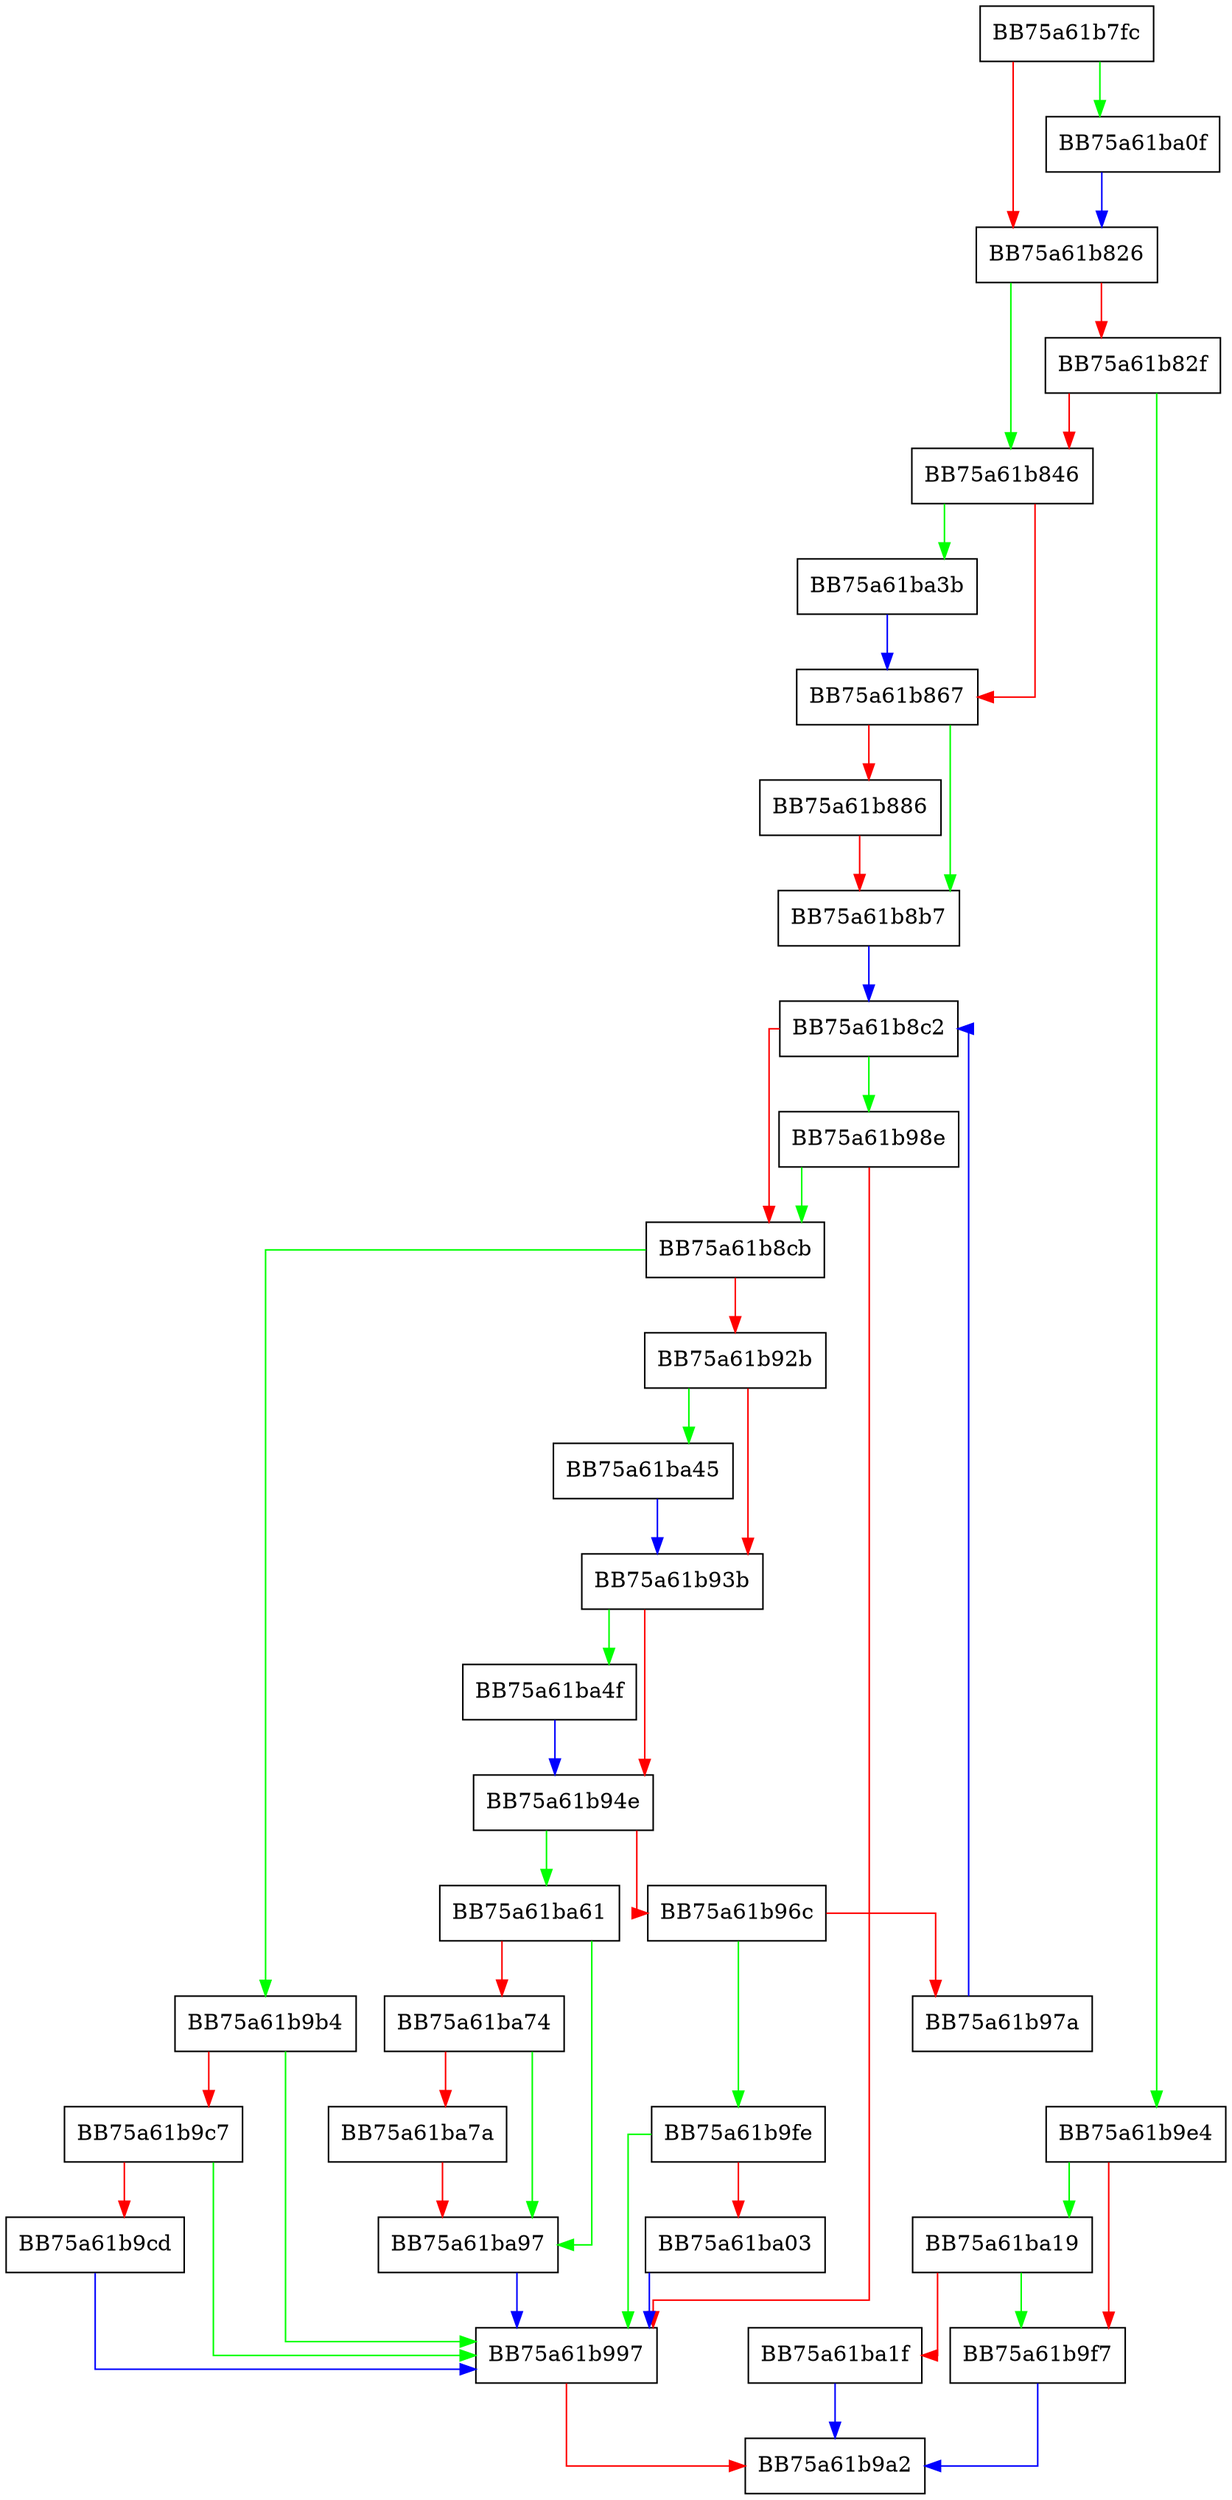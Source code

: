 digraph filterEx {
  node [shape="box"];
  graph [splines=ortho];
  BB75a61b7fc -> BB75a61ba0f [color="green"];
  BB75a61b7fc -> BB75a61b826 [color="red"];
  BB75a61b826 -> BB75a61b846 [color="green"];
  BB75a61b826 -> BB75a61b82f [color="red"];
  BB75a61b82f -> BB75a61b9e4 [color="green"];
  BB75a61b82f -> BB75a61b846 [color="red"];
  BB75a61b846 -> BB75a61ba3b [color="green"];
  BB75a61b846 -> BB75a61b867 [color="red"];
  BB75a61b867 -> BB75a61b8b7 [color="green"];
  BB75a61b867 -> BB75a61b886 [color="red"];
  BB75a61b886 -> BB75a61b8b7 [color="red"];
  BB75a61b8b7 -> BB75a61b8c2 [color="blue"];
  BB75a61b8c2 -> BB75a61b98e [color="green"];
  BB75a61b8c2 -> BB75a61b8cb [color="red"];
  BB75a61b8cb -> BB75a61b9b4 [color="green"];
  BB75a61b8cb -> BB75a61b92b [color="red"];
  BB75a61b92b -> BB75a61ba45 [color="green"];
  BB75a61b92b -> BB75a61b93b [color="red"];
  BB75a61b93b -> BB75a61ba4f [color="green"];
  BB75a61b93b -> BB75a61b94e [color="red"];
  BB75a61b94e -> BB75a61ba61 [color="green"];
  BB75a61b94e -> BB75a61b96c [color="red"];
  BB75a61b96c -> BB75a61b9fe [color="green"];
  BB75a61b96c -> BB75a61b97a [color="red"];
  BB75a61b97a -> BB75a61b8c2 [color="blue"];
  BB75a61b98e -> BB75a61b8cb [color="green"];
  BB75a61b98e -> BB75a61b997 [color="red"];
  BB75a61b997 -> BB75a61b9a2 [color="red"];
  BB75a61b9b4 -> BB75a61b997 [color="green"];
  BB75a61b9b4 -> BB75a61b9c7 [color="red"];
  BB75a61b9c7 -> BB75a61b997 [color="green"];
  BB75a61b9c7 -> BB75a61b9cd [color="red"];
  BB75a61b9cd -> BB75a61b997 [color="blue"];
  BB75a61b9e4 -> BB75a61ba19 [color="green"];
  BB75a61b9e4 -> BB75a61b9f7 [color="red"];
  BB75a61b9f7 -> BB75a61b9a2 [color="blue"];
  BB75a61b9fe -> BB75a61b997 [color="green"];
  BB75a61b9fe -> BB75a61ba03 [color="red"];
  BB75a61ba03 -> BB75a61b997 [color="blue"];
  BB75a61ba0f -> BB75a61b826 [color="blue"];
  BB75a61ba19 -> BB75a61b9f7 [color="green"];
  BB75a61ba19 -> BB75a61ba1f [color="red"];
  BB75a61ba1f -> BB75a61b9a2 [color="blue"];
  BB75a61ba3b -> BB75a61b867 [color="blue"];
  BB75a61ba45 -> BB75a61b93b [color="blue"];
  BB75a61ba4f -> BB75a61b94e [color="blue"];
  BB75a61ba61 -> BB75a61ba97 [color="green"];
  BB75a61ba61 -> BB75a61ba74 [color="red"];
  BB75a61ba74 -> BB75a61ba97 [color="green"];
  BB75a61ba74 -> BB75a61ba7a [color="red"];
  BB75a61ba7a -> BB75a61ba97 [color="red"];
  BB75a61ba97 -> BB75a61b997 [color="blue"];
}